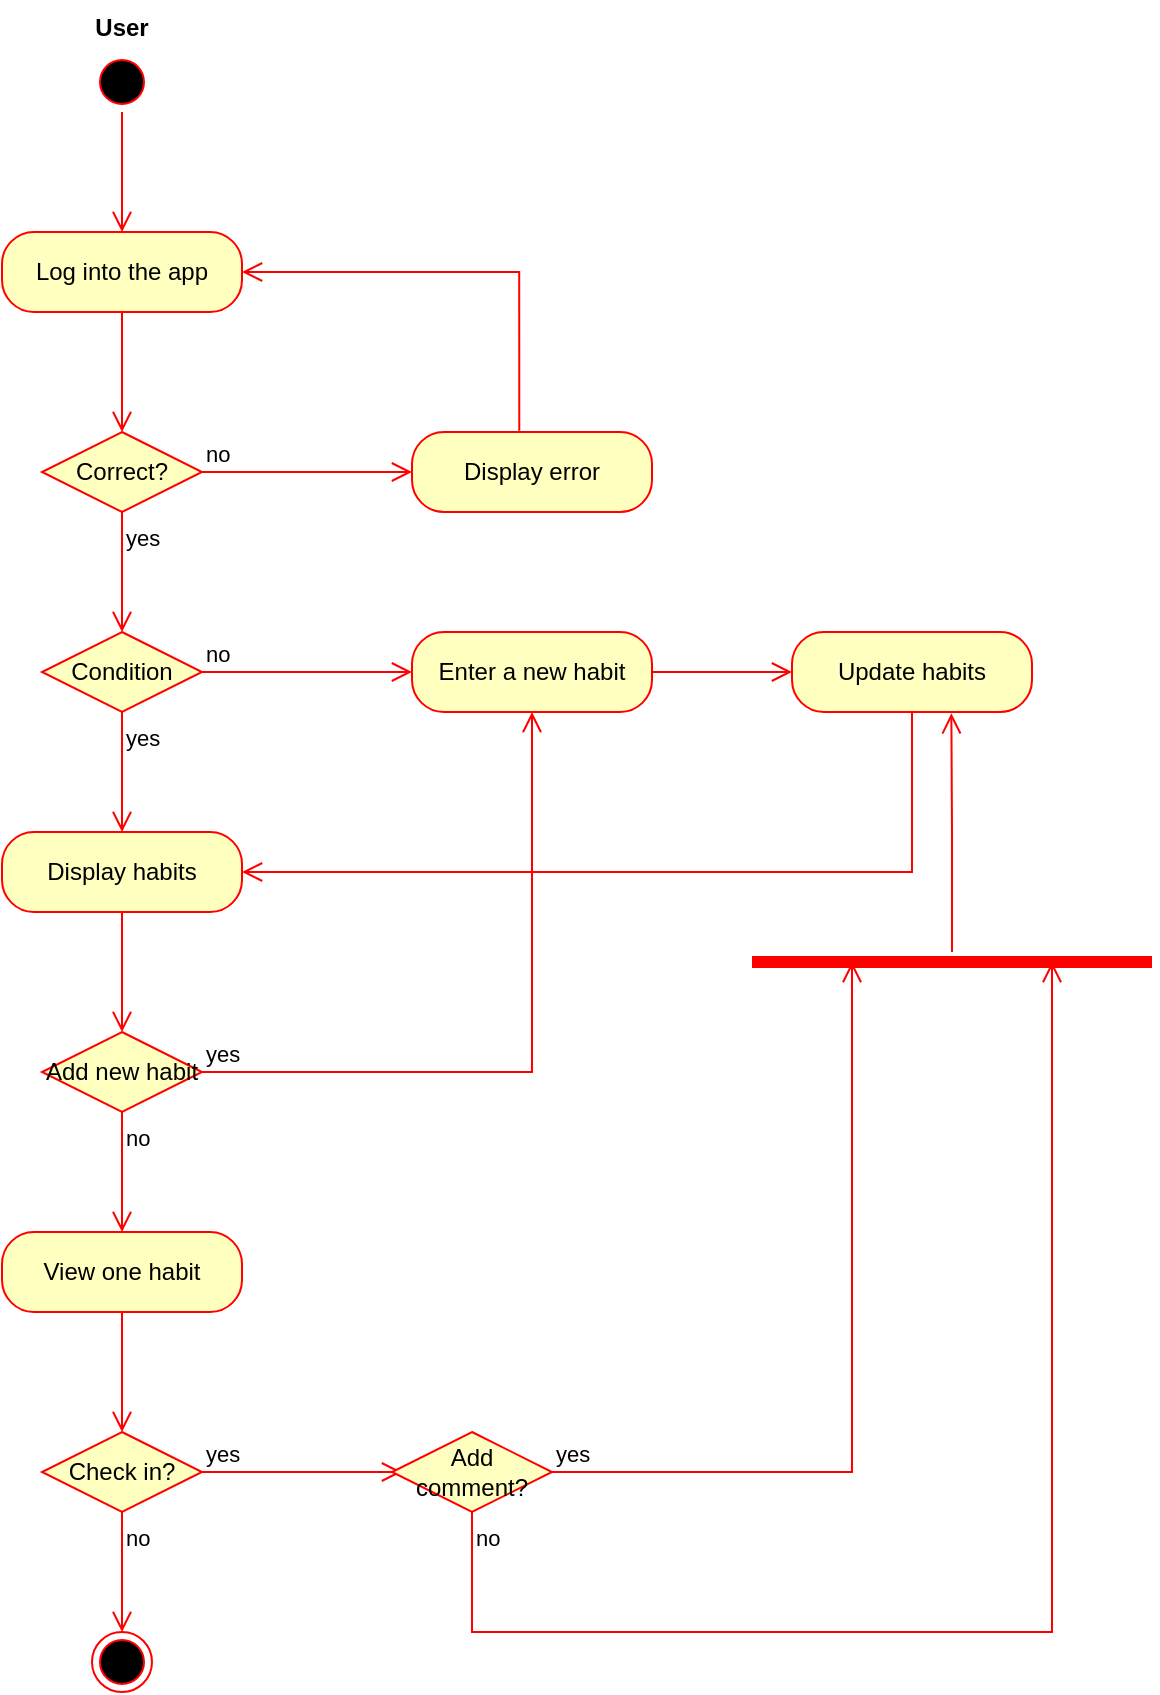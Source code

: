 <mxfile version="16.6.1" type="device"><diagram id="C5RBs43oDa-KdzZeNtuy" name="Page-1"><mxGraphModel dx="1027" dy="436" grid="1" gridSize="10" guides="1" tooltips="1" connect="1" arrows="1" fold="1" page="1" pageScale="1" pageWidth="827" pageHeight="1169" math="0" shadow="0"><root><mxCell id="WIyWlLk6GJQsqaUBKTNV-0"/><mxCell id="WIyWlLk6GJQsqaUBKTNV-1" parent="WIyWlLk6GJQsqaUBKTNV-0"/><mxCell id="QQhunjx6JmvesDxtjmx2-2" value="" style="ellipse;html=1;shape=startState;fillColor=#000000;strokeColor=#ff0000;" vertex="1" parent="WIyWlLk6GJQsqaUBKTNV-1"><mxGeometry x="90" y="160" width="30" height="30" as="geometry"/></mxCell><mxCell id="QQhunjx6JmvesDxtjmx2-3" value="" style="edgeStyle=orthogonalEdgeStyle;html=1;verticalAlign=bottom;endArrow=open;endSize=8;strokeColor=#ff0000;rounded=0;" edge="1" source="QQhunjx6JmvesDxtjmx2-2" parent="WIyWlLk6GJQsqaUBKTNV-1"><mxGeometry relative="1" as="geometry"><mxPoint x="105" y="250" as="targetPoint"/></mxGeometry></mxCell><mxCell id="QQhunjx6JmvesDxtjmx2-5" value="User" style="text;align=center;fontStyle=1;verticalAlign=middle;spacingLeft=3;spacingRight=3;strokeColor=none;rotatable=0;points=[[0,0.5],[1,0.5]];portConstraint=eastwest;" vertex="1" parent="WIyWlLk6GJQsqaUBKTNV-1"><mxGeometry x="65" y="134" width="80" height="26" as="geometry"/></mxCell><mxCell id="QQhunjx6JmvesDxtjmx2-6" value="Log into the app" style="rounded=1;whiteSpace=wrap;html=1;arcSize=40;fontColor=#000000;fillColor=#ffffc0;strokeColor=#ff0000;" vertex="1" parent="WIyWlLk6GJQsqaUBKTNV-1"><mxGeometry x="45" y="250" width="120" height="40" as="geometry"/></mxCell><mxCell id="QQhunjx6JmvesDxtjmx2-7" value="" style="edgeStyle=orthogonalEdgeStyle;html=1;verticalAlign=bottom;endArrow=open;endSize=8;strokeColor=#ff0000;rounded=0;" edge="1" source="QQhunjx6JmvesDxtjmx2-6" parent="WIyWlLk6GJQsqaUBKTNV-1"><mxGeometry relative="1" as="geometry"><mxPoint x="105" y="350" as="targetPoint"/></mxGeometry></mxCell><mxCell id="QQhunjx6JmvesDxtjmx2-8" value="Correct?" style="rhombus;whiteSpace=wrap;html=1;fillColor=#ffffc0;strokeColor=#ff0000;" vertex="1" parent="WIyWlLk6GJQsqaUBKTNV-1"><mxGeometry x="65" y="350" width="80" height="40" as="geometry"/></mxCell><mxCell id="QQhunjx6JmvesDxtjmx2-9" value="no" style="edgeStyle=orthogonalEdgeStyle;html=1;align=left;verticalAlign=bottom;endArrow=open;endSize=8;strokeColor=#ff0000;rounded=0;entryX=0;entryY=0.5;entryDx=0;entryDy=0;" edge="1" source="QQhunjx6JmvesDxtjmx2-8" parent="WIyWlLk6GJQsqaUBKTNV-1" target="QQhunjx6JmvesDxtjmx2-15"><mxGeometry x="-1" relative="1" as="geometry"><mxPoint x="245" y="370" as="targetPoint"/></mxGeometry></mxCell><mxCell id="QQhunjx6JmvesDxtjmx2-10" value="yes" style="edgeStyle=orthogonalEdgeStyle;html=1;align=left;verticalAlign=top;endArrow=open;endSize=8;strokeColor=#ff0000;rounded=0;" edge="1" source="QQhunjx6JmvesDxtjmx2-8" parent="WIyWlLk6GJQsqaUBKTNV-1"><mxGeometry x="-1" relative="1" as="geometry"><mxPoint x="105" y="450" as="targetPoint"/></mxGeometry></mxCell><mxCell id="QQhunjx6JmvesDxtjmx2-15" value="Display error" style="rounded=1;whiteSpace=wrap;html=1;arcSize=40;fontColor=#000000;fillColor=#ffffc0;strokeColor=#ff0000;" vertex="1" parent="WIyWlLk6GJQsqaUBKTNV-1"><mxGeometry x="250" y="350" width="120" height="40" as="geometry"/></mxCell><mxCell id="QQhunjx6JmvesDxtjmx2-16" value="" style="edgeStyle=orthogonalEdgeStyle;html=1;verticalAlign=bottom;endArrow=open;endSize=8;strokeColor=#ff0000;rounded=0;exitX=0.447;exitY=-0.017;exitDx=0;exitDy=0;exitPerimeter=0;" edge="1" source="QQhunjx6JmvesDxtjmx2-15" parent="WIyWlLk6GJQsqaUBKTNV-1"><mxGeometry relative="1" as="geometry"><mxPoint x="165" y="270" as="targetPoint"/><Array as="points"><mxPoint x="304" y="270"/><mxPoint x="165" y="270"/></Array></mxGeometry></mxCell><mxCell id="QQhunjx6JmvesDxtjmx2-17" value="Condition" style="rhombus;whiteSpace=wrap;html=1;fillColor=#ffffc0;strokeColor=#ff0000;" vertex="1" parent="WIyWlLk6GJQsqaUBKTNV-1"><mxGeometry x="65" y="450" width="80" height="40" as="geometry"/></mxCell><mxCell id="QQhunjx6JmvesDxtjmx2-18" value="no" style="edgeStyle=orthogonalEdgeStyle;html=1;align=left;verticalAlign=bottom;endArrow=open;endSize=8;strokeColor=#ff0000;rounded=0;entryX=0;entryY=0.5;entryDx=0;entryDy=0;" edge="1" source="QQhunjx6JmvesDxtjmx2-17" parent="WIyWlLk6GJQsqaUBKTNV-1" target="QQhunjx6JmvesDxtjmx2-22"><mxGeometry x="-1" relative="1" as="geometry"><mxPoint x="245" y="470" as="targetPoint"/></mxGeometry></mxCell><mxCell id="QQhunjx6JmvesDxtjmx2-19" value="yes" style="edgeStyle=orthogonalEdgeStyle;html=1;align=left;verticalAlign=top;endArrow=open;endSize=8;strokeColor=#ff0000;rounded=0;" edge="1" source="QQhunjx6JmvesDxtjmx2-17" parent="WIyWlLk6GJQsqaUBKTNV-1"><mxGeometry x="-1" relative="1" as="geometry"><mxPoint x="105" y="550" as="targetPoint"/></mxGeometry></mxCell><mxCell id="QQhunjx6JmvesDxtjmx2-22" value="Enter a new habit" style="rounded=1;whiteSpace=wrap;html=1;arcSize=40;fontColor=#000000;fillColor=#ffffc0;strokeColor=#ff0000;" vertex="1" parent="WIyWlLk6GJQsqaUBKTNV-1"><mxGeometry x="250" y="450" width="120" height="40" as="geometry"/></mxCell><mxCell id="QQhunjx6JmvesDxtjmx2-23" value="" style="edgeStyle=orthogonalEdgeStyle;html=1;verticalAlign=bottom;endArrow=open;endSize=8;strokeColor=#ff0000;rounded=0;exitX=1;exitY=0.5;exitDx=0;exitDy=0;" edge="1" source="QQhunjx6JmvesDxtjmx2-22" parent="WIyWlLk6GJQsqaUBKTNV-1"><mxGeometry relative="1" as="geometry"><mxPoint x="440" y="470" as="targetPoint"/></mxGeometry></mxCell><mxCell id="QQhunjx6JmvesDxtjmx2-25" value="Update habits" style="rounded=1;whiteSpace=wrap;html=1;arcSize=40;fontColor=#000000;fillColor=#ffffc0;strokeColor=#ff0000;" vertex="1" parent="WIyWlLk6GJQsqaUBKTNV-1"><mxGeometry x="440" y="450" width="120" height="40" as="geometry"/></mxCell><mxCell id="QQhunjx6JmvesDxtjmx2-26" value="" style="edgeStyle=orthogonalEdgeStyle;html=1;verticalAlign=bottom;endArrow=open;endSize=8;strokeColor=#ff0000;rounded=0;entryX=1;entryY=0.5;entryDx=0;entryDy=0;" edge="1" source="QQhunjx6JmvesDxtjmx2-25" parent="WIyWlLk6GJQsqaUBKTNV-1" target="QQhunjx6JmvesDxtjmx2-27"><mxGeometry relative="1" as="geometry"><mxPoint x="170" y="570" as="targetPoint"/><Array as="points"><mxPoint x="500" y="570"/></Array></mxGeometry></mxCell><mxCell id="QQhunjx6JmvesDxtjmx2-27" value="Display habits" style="rounded=1;whiteSpace=wrap;html=1;arcSize=40;fontColor=#000000;fillColor=#ffffc0;strokeColor=#ff0000;" vertex="1" parent="WIyWlLk6GJQsqaUBKTNV-1"><mxGeometry x="45" y="550" width="120" height="40" as="geometry"/></mxCell><mxCell id="QQhunjx6JmvesDxtjmx2-28" value="" style="edgeStyle=orthogonalEdgeStyle;html=1;verticalAlign=bottom;endArrow=open;endSize=8;strokeColor=#ff0000;rounded=0;" edge="1" source="QQhunjx6JmvesDxtjmx2-27" parent="WIyWlLk6GJQsqaUBKTNV-1"><mxGeometry relative="1" as="geometry"><mxPoint x="105" y="650" as="targetPoint"/></mxGeometry></mxCell><mxCell id="QQhunjx6JmvesDxtjmx2-29" value="Add new habit" style="rhombus;whiteSpace=wrap;html=1;fillColor=#ffffc0;strokeColor=#ff0000;" vertex="1" parent="WIyWlLk6GJQsqaUBKTNV-1"><mxGeometry x="65" y="650" width="80" height="40" as="geometry"/></mxCell><mxCell id="QQhunjx6JmvesDxtjmx2-30" value="yes" style="edgeStyle=orthogonalEdgeStyle;html=1;align=left;verticalAlign=bottom;endArrow=open;endSize=8;strokeColor=#ff0000;rounded=0;entryX=0.5;entryY=1;entryDx=0;entryDy=0;" edge="1" source="QQhunjx6JmvesDxtjmx2-29" parent="WIyWlLk6GJQsqaUBKTNV-1" target="QQhunjx6JmvesDxtjmx2-22"><mxGeometry x="-1" relative="1" as="geometry"><mxPoint x="320" y="670" as="targetPoint"/></mxGeometry></mxCell><mxCell id="QQhunjx6JmvesDxtjmx2-31" value="no" style="edgeStyle=orthogonalEdgeStyle;html=1;align=left;verticalAlign=top;endArrow=open;endSize=8;strokeColor=#ff0000;rounded=0;" edge="1" source="QQhunjx6JmvesDxtjmx2-29" parent="WIyWlLk6GJQsqaUBKTNV-1"><mxGeometry x="-1" relative="1" as="geometry"><mxPoint x="105" y="750" as="targetPoint"/></mxGeometry></mxCell><mxCell id="QQhunjx6JmvesDxtjmx2-32" value="View one habit" style="rounded=1;whiteSpace=wrap;html=1;arcSize=40;fontColor=#000000;fillColor=#ffffc0;strokeColor=#ff0000;" vertex="1" parent="WIyWlLk6GJQsqaUBKTNV-1"><mxGeometry x="45" y="750" width="120" height="40" as="geometry"/></mxCell><mxCell id="QQhunjx6JmvesDxtjmx2-33" value="" style="edgeStyle=orthogonalEdgeStyle;html=1;verticalAlign=bottom;endArrow=open;endSize=8;strokeColor=#ff0000;rounded=0;" edge="1" source="QQhunjx6JmvesDxtjmx2-32" parent="WIyWlLk6GJQsqaUBKTNV-1"><mxGeometry relative="1" as="geometry"><mxPoint x="105" y="850" as="targetPoint"/></mxGeometry></mxCell><mxCell id="QQhunjx6JmvesDxtjmx2-34" value="Check in?" style="rhombus;whiteSpace=wrap;html=1;fillColor=#ffffc0;strokeColor=#ff0000;" vertex="1" parent="WIyWlLk6GJQsqaUBKTNV-1"><mxGeometry x="65" y="850" width="80" height="40" as="geometry"/></mxCell><mxCell id="QQhunjx6JmvesDxtjmx2-35" value="yes" style="edgeStyle=orthogonalEdgeStyle;html=1;align=left;verticalAlign=bottom;endArrow=open;endSize=8;strokeColor=#ff0000;rounded=0;" edge="1" source="QQhunjx6JmvesDxtjmx2-34" parent="WIyWlLk6GJQsqaUBKTNV-1"><mxGeometry x="-1" relative="1" as="geometry"><mxPoint x="245" y="870" as="targetPoint"/></mxGeometry></mxCell><mxCell id="QQhunjx6JmvesDxtjmx2-36" value="no" style="edgeStyle=orthogonalEdgeStyle;html=1;align=left;verticalAlign=top;endArrow=open;endSize=8;strokeColor=#ff0000;rounded=0;" edge="1" source="QQhunjx6JmvesDxtjmx2-34" parent="WIyWlLk6GJQsqaUBKTNV-1"><mxGeometry x="-1" relative="1" as="geometry"><mxPoint x="105" y="950" as="targetPoint"/></mxGeometry></mxCell><mxCell id="QQhunjx6JmvesDxtjmx2-37" value="" style="ellipse;html=1;shape=endState;fillColor=#000000;strokeColor=#ff0000;" vertex="1" parent="WIyWlLk6GJQsqaUBKTNV-1"><mxGeometry x="90" y="950" width="30" height="30" as="geometry"/></mxCell><mxCell id="QQhunjx6JmvesDxtjmx2-41" value="Add comment?" style="rhombus;whiteSpace=wrap;html=1;fillColor=#ffffc0;strokeColor=#ff0000;" vertex="1" parent="WIyWlLk6GJQsqaUBKTNV-1"><mxGeometry x="240" y="850" width="80" height="40" as="geometry"/></mxCell><mxCell id="QQhunjx6JmvesDxtjmx2-42" value="yes" style="edgeStyle=orthogonalEdgeStyle;html=1;align=left;verticalAlign=bottom;endArrow=open;endSize=8;strokeColor=#ff0000;rounded=0;entryX=0.25;entryY=0.5;entryDx=0;entryDy=0;entryPerimeter=0;" edge="1" source="QQhunjx6JmvesDxtjmx2-41" parent="WIyWlLk6GJQsqaUBKTNV-1" target="QQhunjx6JmvesDxtjmx2-44"><mxGeometry x="-1" relative="1" as="geometry"><mxPoint x="420" y="870" as="targetPoint"/></mxGeometry></mxCell><mxCell id="QQhunjx6JmvesDxtjmx2-43" value="no" style="edgeStyle=orthogonalEdgeStyle;html=1;align=left;verticalAlign=top;endArrow=open;endSize=8;strokeColor=#ff0000;rounded=0;entryX=0.75;entryY=0.5;entryDx=0;entryDy=0;entryPerimeter=0;" edge="1" source="QQhunjx6JmvesDxtjmx2-41" parent="WIyWlLk6GJQsqaUBKTNV-1" target="QQhunjx6JmvesDxtjmx2-44"><mxGeometry x="-1" relative="1" as="geometry"><mxPoint x="280" y="950" as="targetPoint"/><Array as="points"><mxPoint x="280" y="950"/><mxPoint x="570" y="950"/></Array></mxGeometry></mxCell><mxCell id="QQhunjx6JmvesDxtjmx2-44" value="" style="shape=line;html=1;strokeWidth=6;strokeColor=#ff0000;" vertex="1" parent="WIyWlLk6GJQsqaUBKTNV-1"><mxGeometry x="420" y="610" width="200" height="10" as="geometry"/></mxCell><mxCell id="QQhunjx6JmvesDxtjmx2-45" value="" style="edgeStyle=orthogonalEdgeStyle;html=1;verticalAlign=bottom;endArrow=open;endSize=8;strokeColor=#ff0000;rounded=0;entryX=0.664;entryY=1.017;entryDx=0;entryDy=0;entryPerimeter=0;" edge="1" source="QQhunjx6JmvesDxtjmx2-44" parent="WIyWlLk6GJQsqaUBKTNV-1" target="QQhunjx6JmvesDxtjmx2-25"><mxGeometry relative="1" as="geometry"><mxPoint x="520" y="690" as="targetPoint"/></mxGeometry></mxCell></root></mxGraphModel></diagram></mxfile>